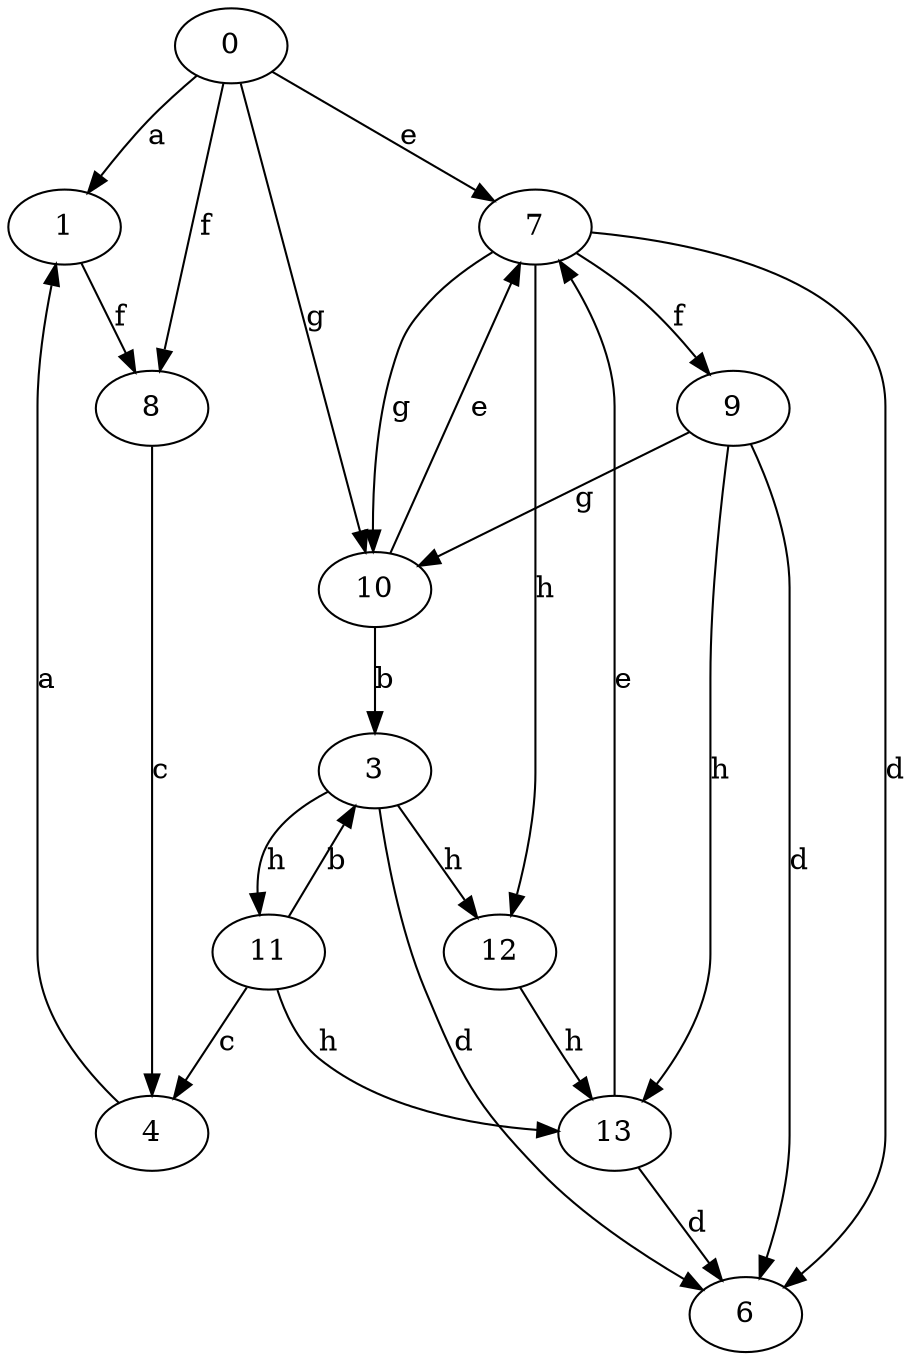 strict digraph  {
0;
1;
3;
4;
6;
7;
8;
9;
10;
11;
12;
13;
0 -> 1  [label=a];
0 -> 7  [label=e];
0 -> 8  [label=f];
0 -> 10  [label=g];
1 -> 8  [label=f];
3 -> 6  [label=d];
3 -> 11  [label=h];
3 -> 12  [label=h];
4 -> 1  [label=a];
7 -> 6  [label=d];
7 -> 9  [label=f];
7 -> 10  [label=g];
7 -> 12  [label=h];
8 -> 4  [label=c];
9 -> 6  [label=d];
9 -> 10  [label=g];
9 -> 13  [label=h];
10 -> 3  [label=b];
10 -> 7  [label=e];
11 -> 3  [label=b];
11 -> 4  [label=c];
11 -> 13  [label=h];
12 -> 13  [label=h];
13 -> 6  [label=d];
13 -> 7  [label=e];
}
